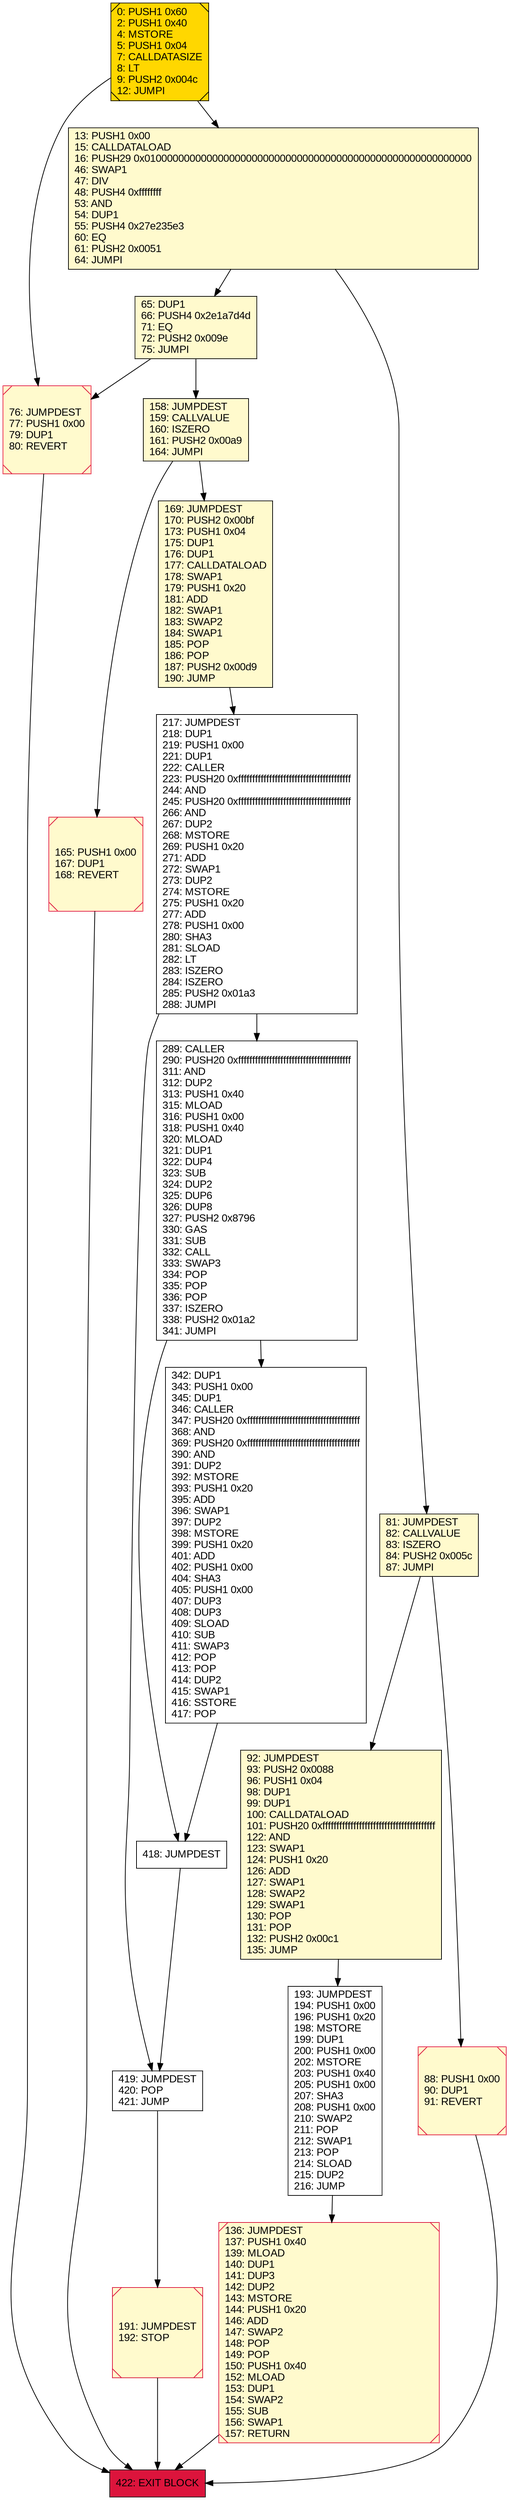 digraph G {
bgcolor=transparent rankdir=UD;
node [shape=box style=filled color=black fillcolor=white fontname=arial fontcolor=black];
92 [label="92: JUMPDEST\l93: PUSH2 0x0088\l96: PUSH1 0x04\l98: DUP1\l99: DUP1\l100: CALLDATALOAD\l101: PUSH20 0xffffffffffffffffffffffffffffffffffffffff\l122: AND\l123: SWAP1\l124: PUSH1 0x20\l126: ADD\l127: SWAP1\l128: SWAP2\l129: SWAP1\l130: POP\l131: POP\l132: PUSH2 0x00c1\l135: JUMP\l" fillcolor=lemonchiffon ];
65 [label="65: DUP1\l66: PUSH4 0x2e1a7d4d\l71: EQ\l72: PUSH2 0x009e\l75: JUMPI\l" fillcolor=lemonchiffon ];
165 [label="165: PUSH1 0x00\l167: DUP1\l168: REVERT\l" fillcolor=lemonchiffon shape=Msquare color=crimson ];
419 [label="419: JUMPDEST\l420: POP\l421: JUMP\l" ];
0 [label="0: PUSH1 0x60\l2: PUSH1 0x40\l4: MSTORE\l5: PUSH1 0x04\l7: CALLDATASIZE\l8: LT\l9: PUSH2 0x004c\l12: JUMPI\l" fillcolor=lemonchiffon shape=Msquare fillcolor=gold ];
422 [label="422: EXIT BLOCK\l" fillcolor=crimson ];
217 [label="217: JUMPDEST\l218: DUP1\l219: PUSH1 0x00\l221: DUP1\l222: CALLER\l223: PUSH20 0xffffffffffffffffffffffffffffffffffffffff\l244: AND\l245: PUSH20 0xffffffffffffffffffffffffffffffffffffffff\l266: AND\l267: DUP2\l268: MSTORE\l269: PUSH1 0x20\l271: ADD\l272: SWAP1\l273: DUP2\l274: MSTORE\l275: PUSH1 0x20\l277: ADD\l278: PUSH1 0x00\l280: SHA3\l281: SLOAD\l282: LT\l283: ISZERO\l284: ISZERO\l285: PUSH2 0x01a3\l288: JUMPI\l" ];
76 [label="76: JUMPDEST\l77: PUSH1 0x00\l79: DUP1\l80: REVERT\l" fillcolor=lemonchiffon shape=Msquare color=crimson ];
191 [label="191: JUMPDEST\l192: STOP\l" fillcolor=lemonchiffon shape=Msquare color=crimson ];
169 [label="169: JUMPDEST\l170: PUSH2 0x00bf\l173: PUSH1 0x04\l175: DUP1\l176: DUP1\l177: CALLDATALOAD\l178: SWAP1\l179: PUSH1 0x20\l181: ADD\l182: SWAP1\l183: SWAP2\l184: SWAP1\l185: POP\l186: POP\l187: PUSH2 0x00d9\l190: JUMP\l" fillcolor=lemonchiffon ];
418 [label="418: JUMPDEST\l" ];
81 [label="81: JUMPDEST\l82: CALLVALUE\l83: ISZERO\l84: PUSH2 0x005c\l87: JUMPI\l" fillcolor=lemonchiffon ];
158 [label="158: JUMPDEST\l159: CALLVALUE\l160: ISZERO\l161: PUSH2 0x00a9\l164: JUMPI\l" fillcolor=lemonchiffon ];
88 [label="88: PUSH1 0x00\l90: DUP1\l91: REVERT\l" fillcolor=lemonchiffon shape=Msquare color=crimson ];
193 [label="193: JUMPDEST\l194: PUSH1 0x00\l196: PUSH1 0x20\l198: MSTORE\l199: DUP1\l200: PUSH1 0x00\l202: MSTORE\l203: PUSH1 0x40\l205: PUSH1 0x00\l207: SHA3\l208: PUSH1 0x00\l210: SWAP2\l211: POP\l212: SWAP1\l213: POP\l214: SLOAD\l215: DUP2\l216: JUMP\l" ];
289 [label="289: CALLER\l290: PUSH20 0xffffffffffffffffffffffffffffffffffffffff\l311: AND\l312: DUP2\l313: PUSH1 0x40\l315: MLOAD\l316: PUSH1 0x00\l318: PUSH1 0x40\l320: MLOAD\l321: DUP1\l322: DUP4\l323: SUB\l324: DUP2\l325: DUP6\l326: DUP8\l327: PUSH2 0x8796\l330: GAS\l331: SUB\l332: CALL\l333: SWAP3\l334: POP\l335: POP\l336: POP\l337: ISZERO\l338: PUSH2 0x01a2\l341: JUMPI\l" ];
342 [label="342: DUP1\l343: PUSH1 0x00\l345: DUP1\l346: CALLER\l347: PUSH20 0xffffffffffffffffffffffffffffffffffffffff\l368: AND\l369: PUSH20 0xffffffffffffffffffffffffffffffffffffffff\l390: AND\l391: DUP2\l392: MSTORE\l393: PUSH1 0x20\l395: ADD\l396: SWAP1\l397: DUP2\l398: MSTORE\l399: PUSH1 0x20\l401: ADD\l402: PUSH1 0x00\l404: SHA3\l405: PUSH1 0x00\l407: DUP3\l408: DUP3\l409: SLOAD\l410: SUB\l411: SWAP3\l412: POP\l413: POP\l414: DUP2\l415: SWAP1\l416: SSTORE\l417: POP\l" ];
136 [label="136: JUMPDEST\l137: PUSH1 0x40\l139: MLOAD\l140: DUP1\l141: DUP3\l142: DUP2\l143: MSTORE\l144: PUSH1 0x20\l146: ADD\l147: SWAP2\l148: POP\l149: POP\l150: PUSH1 0x40\l152: MLOAD\l153: DUP1\l154: SWAP2\l155: SUB\l156: SWAP1\l157: RETURN\l" fillcolor=lemonchiffon shape=Msquare color=crimson ];
13 [label="13: PUSH1 0x00\l15: CALLDATALOAD\l16: PUSH29 0x0100000000000000000000000000000000000000000000000000000000\l46: SWAP1\l47: DIV\l48: PUSH4 0xffffffff\l53: AND\l54: DUP1\l55: PUSH4 0x27e235e3\l60: EQ\l61: PUSH2 0x0051\l64: JUMPI\l" fillcolor=lemonchiffon ];
289 -> 342;
217 -> 419;
169 -> 217;
81 -> 88;
65 -> 76;
191 -> 422;
158 -> 165;
65 -> 158;
289 -> 418;
342 -> 418;
158 -> 169;
92 -> 193;
136 -> 422;
13 -> 65;
88 -> 422;
193 -> 136;
165 -> 422;
418 -> 419;
13 -> 81;
0 -> 76;
76 -> 422;
419 -> 191;
81 -> 92;
0 -> 13;
217 -> 289;
}